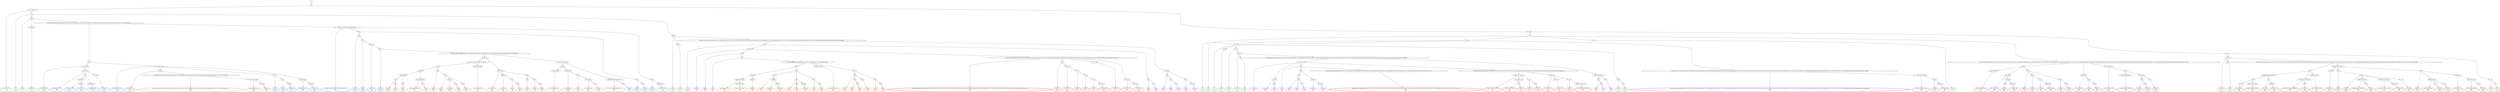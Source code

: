digraph T {
	{
		rank=same
		384 [penwidth=3,colorscheme=set19,color=3,label="1;3;5;7;9;10;11_P\nP\n1.3%"]
		382 [penwidth=3,colorscheme=set19,color=3,label="13_P\nP\n4.7%"]
		380 [penwidth=3,colorscheme=set19,color=3,label="18;22_P\nP\n2%"]
		378 [penwidth=3,colorscheme=set19,color=3,label="26;29;35;41_P\nP\n5.5%"]
		376 [penwidth=3,colorscheme=set19,color=3,label="28;34_P\nP\n3.4%"]
		374 [penwidth=3,colorscheme=set19,color=3,label="40;54_P\nP\n5.2%"]
		371 [penwidth=3,colorscheme=set19,color=3,label="12_P\nP\n7.2%"]
		369 [penwidth=3,colorscheme=set19,color=3,label="15_P\nP\n9.2%"]
		367 [penwidth=3,colorscheme=set19,color=3,label="21_P\nP\n0.64%"]
		365 [penwidth=3,colorscheme=set19,color=3,label="25;39_P\nP\n11%"]
		363 [penwidth=3,colorscheme=set19,color=3,label="27;33_P\nP\n3%"]
		361 [penwidth=3,colorscheme=set19,color=3,label="47;52;62_P\nP\n0.4%"]
		359 [penwidth=3,colorscheme=set19,color=3,label="69_P\nP\n5.5%"]
		357 [penwidth=3,colorscheme=set19,color=3,label="38;51_P\nP\n4.7%"]
		355 [penwidth=3,colorscheme=set19,color=3,label="61_P\nP\n5.1%"]
		353 [penwidth=3,colorscheme=set19,color=3,label="36_P\nP\n7%"]
		350 [penwidth=3,colorscheme=set19,color=3,label="16;23;30_P\nP\n8.4%"]
		348 [penwidth=3,colorscheme=set19,color=3,label="43;45_P\nP\n6.6%"]
		346 [penwidth=3,colorscheme=set19,color=3,label="17;19_P\nP\n3.4%"]
		344 [penwidth=3,colorscheme=set19,color=3,label="42_P\nP\n5.4%"]
		340 [penwidth=3,colorscheme=set19,color=2,label="319;324;329_M1\nM1\n0.63%"]
		338 [penwidth=3,colorscheme=set19,color=2,label="346;352;355_M1\nM1\n1.8%"]
		335 [penwidth=3,colorscheme=set19,color=2,label="378;385;397_M1\nM1\n0.91%"]
		333 [penwidth=3,colorscheme=set19,color=2,label="409;417_M1\nM1\n6.6%"]
		331 [penwidth=3,colorscheme=set19,color=2,label="384;396;405_M1\nM1\n5.1%"]
		329 [penwidth=3,colorscheme=set19,color=2,label="377;383_M1\nM1\n6.1%"]
		327 [penwidth=3,colorscheme=set19,color=2,label="323;328;333;351_M1\nM1\n10%"]
		325 [penwidth=3,colorscheme=set19,color=2,label="361;366_M1\nM1\n6.3%"]
		323 [penwidth=3,colorscheme=set19,color=2,label="372_M1\nM1\n6.4%"]
		321 [penwidth=3,colorscheme=set19,color=2,label="376_M1\nM1\n3.6%"]
		319 [penwidth=3,colorscheme=set19,color=2,label="394;408_M1\nM1\n5%"]
		317 [penwidth=3,colorscheme=set19,color=2,label="382;393;404_M1\nM1\n3.5%"]
		315 [penwidth=3,colorscheme=set19,color=2,label="415;424_M1\nM1\n5.1%"]
		313 [penwidth=3,colorscheme=set19,color=2,label="318;322;327;332;338;341;350;354;360;371_M1\nM1\n4.3%"]
		310 [penwidth=3,colorscheme=set19,color=2,label="392_M1\nM1\n6.8%"]
		308 [penwidth=3,colorscheme=set19,color=2,label="403_M1\nM1\n0.86%"]
		306 [penwidth=3,colorscheme=set19,color=2,label="414;423_M1\nM1\n1.3%"]
		304 [penwidth=3,colorscheme=set19,color=2,label="427_M1\nM1\n5.1%"]
		302 [penwidth=3,colorscheme=set19,color=2,label="402_M1\nM1\n5.4%"]
		300 [penwidth=3,colorscheme=set19,color=2,label="413_M1\nM1\n6.2%"]
		298 [penwidth=3,colorscheme=set19,color=2,label="391_M1\nM1\n1.3%"]
		296 [penwidth=3,colorscheme=set19,color=2,label="401;407;422_M1\nM1\n7.4%"]
		293 [penwidth=3,colorscheme=set19,color=8,label="574_M2\nM2\n0.032%"]
		291 [penwidth=3,colorscheme=set19,color=8,label="579;593_M2\nM2\n6.5%"]
		289 [penwidth=3,colorscheme=set19,color=8,label="599_M2\nM2\n4.9%"]
		287 [penwidth=3,colorscheme=set19,color=8,label="632_M2\nM2\n8.2%"]
		285 [penwidth=3,colorscheme=set19,color=8,label="598_M2\nM2\n0.59%"]
		283 [penwidth=3,colorscheme=set19,color=8,label="613_M2\nM2\n9.6%"]
		280 [penwidth=3,colorscheme=set19,color=8,label="592_M2\nM2\n2.8%"]
		278 [penwidth=3,colorscheme=set19,color=8,label="608_M2\nM2\n1.5%"]
		276 [penwidth=3,colorscheme=set19,color=8,label="622_M2\nM2\n5.1%"]
		274 [penwidth=3,colorscheme=set19,color=8,label="607_M2\nM2\n0.83%"]
		272 [penwidth=3,colorscheme=set19,color=8,label="612;618_M2\nM2\n7.2%"]
		269 [penwidth=3,colorscheme=set19,color=8,label="567;571;573_M2\nM2\n1.9%"]
		267 [penwidth=3,colorscheme=set19,color=8,label="577;584_M2\nM2\n0.12%"]
		265 [penwidth=3,colorscheme=set19,color=8,label="606_M2\nM2\n10%"]
		263 [penwidth=3,colorscheme=set19,color=8,label="583_M2\nM2\n2.8%"]
		260 [penwidth=3,colorscheme=set19,color=8,label="597_M2\nM2\n3%"]
		258 [penwidth=3,colorscheme=set19,color=8,label="605_M2\nM2\n2.5%"]
		256 [penwidth=3,colorscheme=set19,color=8,label="617_M2\nM2\n5.4%"]
		254 [penwidth=3,colorscheme=set19,color=8,label="604;616_M2\nM2\n4.2%"]
		252 [penwidth=3,colorscheme=set19,color=8,label="621;630_M2\nM2\n5.5%"]
		249 [penwidth=3,colorscheme=set19,color=8,label="614_M2\nM2\n4.4%"]
		247 [penwidth=3,colorscheme=set19,color=8,label="637_M2\nM2\n7.8%"]
		245 [penwidth=3,colorscheme=set19,color=8,label="628_M2\nM2\n5%"]
		243 [penwidth=3,colorscheme=set19,color=9,label="373;395;416;439;451;461;464;478;481;485;495;504;510;522;530;536;547;552;557;560;566;570;588;627;636;645;650;667;679;690;693;698;720;727;733;767;786;793;801_M3\nM3\n0.34%"]
		241 [penwidth=3,colorscheme=set19,color=9,label="823;832;867;886_M3\nM3\n4.8%"]
		239 [penwidth=3,colorscheme=set19,color=9,label="902;906_M3\nM3\n5.6%"]
		231 [penwidth=3,colorscheme=set19,color=9,label="875_M3\nM3\n0.072%"]
		229 [penwidth=3,colorscheme=set19,color=9,label="885_M3\nM3\n5.9%"]
		227 [penwidth=3,colorscheme=set19,color=9,label="895_M3\nM3\n6.4%"]
		225 [penwidth=3,colorscheme=set19,color=9,label="850;859;884;894_M3\nM3\n1.1%"]
		223 [penwidth=3,colorscheme=set19,color=9,label="901_M3\nM3\n6.1%"]
		221 [penwidth=3,colorscheme=set19,color=9,label="839_M3\nM3\n1.9%"]
		219 [penwidth=3,colorscheme=set19,color=9,label="849_M3\nM3\n0.5%"]
		217 [penwidth=3,colorscheme=set19,color=9,label="874;883_M3\nM3\n0.62%"]
		215 [penwidth=3,colorscheme=set19,color=9,label="900_M3\nM3\n5.6%"]
		213 [penwidth=3,colorscheme=set19,color=9,label="882_M3\nM3\n6.8%"]
		211 [penwidth=3,colorscheme=set19,color=9,label="812;821;831;838_M3\nM3\n6%"]
		209 [penwidth=3,colorscheme=set19,color=9,label="740;779;784_M3\nM3\n2.6%"]
		207 [penwidth=3,colorscheme=set19,color=9,label="800;811_M3\nM3\n1.5%"]
		205 [penwidth=3,colorscheme=set19,color=9,label="820_M3\nM3\n1.2%"]
		203 [penwidth=3,colorscheme=set19,color=9,label="858_M3\nM3\n6%"]
		200 [penwidth=3,colorscheme=set19,color=9,label="819_M3\nM3\n7.3%"]
		198 [penwidth=3,colorscheme=set19,color=9,label="830_M3\nM3\n2.4%"]
		196 [penwidth=3,colorscheme=set19,color=9,label="848_M3\nM3\n6%"]
		192 [penwidth=3,colorscheme=set19,color=9,label="778;783;799;810_M3\nM3\n5.1%"]
		190 [penwidth=3,colorscheme=set19,color=9,label="791;803;809_M3\nM3\n0.66%"]
		188 [penwidth=3,colorscheme=set19,color=9,label="847_M3\nM3\n1.4%"]
		186 [penwidth=3,colorscheme=set19,color=9,label="857;865;873_M3\nM3\n1.3%"]
		184 [penwidth=3,colorscheme=set19,color=9,label="893_M3\nM3\n5.6%"]
		182 [penwidth=3,colorscheme=set19,color=9,label="782;790;802;808;829;837;872_M3\nM3\n1.1%"]
		180 [penwidth=3,colorscheme=set19,color=9,label="881_M3\nM3\n6.1%"]
		174 [penwidth=3,colorscheme=set19,color=7,label="973;983_M4\nM4\n7.8%"]
		172 [penwidth=3,colorscheme=set19,color=7,label="982;991;1023;1034_M4\nM4\n8.2%"]
		170 [penwidth=3,colorscheme=set19,color=7,label="972_M4\nM4\n4.2%"]
		168 [penwidth=3,colorscheme=set19,color=7,label="990;1005_M4\nM4\n6.1%"]
		166 [penwidth=3,colorscheme=set19,color=7,label="914;932;971;981;989;997_M4\nM4\n7.3%"]
		164 [penwidth=3,colorscheme=set19,color=7,label="1022_M4\nM4\n6.4%"]
		162 [penwidth=3,colorscheme=set19,color=7,label="931;942;954;970_M4\nM4\n7.9%"]
		159 [penwidth=3,colorscheme=set19,color=7,label="941;980_M4\nM4\n5.1%"]
		157 [penwidth=3,colorscheme=set19,color=7,label="953_M4\nM4\n0.23%"]
		155 [penwidth=3,colorscheme=set19,color=7,label="979_M4\nM4\n0.38%"]
		153 [penwidth=3,colorscheme=set19,color=7,label="988;996;1004;1014_M4\nM4\n1.6%"]
		151 [penwidth=3,colorscheme=set19,color=7,label="1033_M4\nM4\n5.9%"]
		149 [penwidth=3,colorscheme=set19,color=7,label="1003;1013;1021;1032_M4\nM4\n3%"]
		147 [penwidth=3,colorscheme=set19,color=7,label="1045;1055_M4\nM4\n5%"]
		145 [penwidth=3,colorscheme=set19,color=7,label="1012_M4\nM4\n6.7%"]
		143 [penwidth=3,colorscheme=set19,color=7,label="962_M4\nM4\n1%"]
		141 [penwidth=3,colorscheme=set19,color=7,label="995;1002;1020_M4\nM4\n0.23%"]
		139 [penwidth=3,colorscheme=set19,color=7,label="1031_M4\nM4\n5.3%"]
		137 [penwidth=3,colorscheme=set19,color=7,label="1051_M4\nM4\n5.1%"]
		135 [penwidth=3,colorscheme=set19,color=7,label="1001;1011_M4\nM4\n5.9%"]
		133 [penwidth=3,colorscheme=set19,color=7,label="1030;1040;1044_M4\nM4\n0.74%"]
		131 [penwidth=3,colorscheme=set19,color=7,label="1050_M4\nM4\n5.8%"]
		126 [penwidth=3,colorscheme=set19,color=5,label="936;950;960;965_M5\nM5\n5.2%"]
		124 [penwidth=3,colorscheme=set19,color=5,label="1007;1015;1024_M5\nM5\n5.7%"]
		122 [penwidth=3,colorscheme=set19,color=5,label="949;964_M5\nM5\n11%"]
		119 [penwidth=3,colorscheme=set19,color=5,label="935_M5\nM5\n1.7%"]
		117 [penwidth=3,colorscheme=set19,color=5,label="948;959_M5\nM5\n8.3%"]
		115 [penwidth=3,colorscheme=set19,color=5,label="976;985_M5\nM5\n6.3%"]
		113 [penwidth=3,colorscheme=set19,color=5,label="947_M5\nM5\n1.7%"]
		111 [penwidth=3,colorscheme=set19,color=5,label="958_M5\nM5\n5.1%"]
		109 [penwidth=3,colorscheme=set19,color=5,label="975;992_M5\nM5\n5.6%"]
		107 [penwidth=3,colorscheme=set19,color=5,label="957_M5\nM5\n8%"]
		105 [penwidth=3,colorscheme=set19,color=5,label="998_M5\nM5\n5.9%"]
		103 [penwidth=3,colorscheme=set19,color=5,label="915;925;946;974_M5\nM5\n7.9%"]
		100 [penwidth=3,colorscheme=set19,color=5,label="934_M5\nM5\n4.5%"]
		98 [penwidth=3,colorscheme=set19,color=5,label="945_M5\nM5\n2.8%"]
		96 [penwidth=3,colorscheme=set19,color=5,label="984_M5\nM5\n5.3%"]
		94 [penwidth=3,colorscheme=set19,color=5,label="1006_M5\nM5\n6.2%"]
		92 [penwidth=3,colorscheme=set19,color=5,label="944_M5\nM5\n2.6%"]
		90 [penwidth=3,colorscheme=set19,color=5,label="956_M5\nM5\n6.5%"]
		88 [penwidth=3,colorscheme=set19,color=4,label="32;46;50;57;68;73;77;88;91;94;97;101;112;116;128;133;138;143;149;159;165;173;179;186;188;196;199;203;208;211;216;226;238;244;254;260;269;274;279;292;301;305;310;325;334;339;342;347;356;386;410;418;431;435;440;443;455;457;462;470;476;492;496;501;507;513;515;527;531;537;548;553;575;581;586;601;609;620;625;633;641;643;655;661;688;712;726;743;746;757;762;774;787;795;806;815;833;852;861;878;889;898;919;927;938;966_M6\nM6\n3.5%"]
		86 [penwidth=3,colorscheme=set19,color=4,label="1008;1016;1025;1035_M6\nM6\n2.7%"]
		84 [penwidth=3,colorscheme=set19,color=4,label="1046_M6\nM6\n2%"]
		82 [penwidth=3,colorscheme=set19,color=4,label="1056;1061_M6\nM6\n9%"]
		78 [penwidth=3,colorscheme=set19,color=4,label="1010;1019;1026_M6\nM6\n8.1%"]
		76 [penwidth=3,colorscheme=set19,color=4,label="1037;1042_M6\nM6\n2.7%"]
		73 [penwidth=3,colorscheme=set19,color=4,label="1080_M6\nM6\n6.6%"]
		71 [penwidth=3,colorscheme=set19,color=4,label="1083;1087_M6\nM6\n5.2%"]
		69 [penwidth=3,colorscheme=set19,color=4,label="1048_M6\nM6\n1.6%"]
		67 [penwidth=3,colorscheme=set19,color=4,label="1058_M6\nM6\n12%"]
		65 [penwidth=3,colorscheme=set19,color=4,label="1072_M6\nM6\n3%"]
		63 [penwidth=3,colorscheme=set19,color=4,label="1085;1086_M6\nM6\n5.2%"]
		61 [penwidth=3,colorscheme=set19,color=4,label="1064_M6\nM6\n1.1%"]
		59 [penwidth=3,colorscheme=set19,color=4,label="1079_M6\nM6\n7.2%"]
		57 [penwidth=3,colorscheme=set19,color=4,label="1009;1018_M6\nM6\n0.51%"]
		55 [penwidth=3,colorscheme=set19,color=4,label="1053_M6\nM6\n1.6%"]
		53 [penwidth=3,colorscheme=set19,color=4,label="1063_M6\nM6\n6%"]
		51 [penwidth=3,colorscheme=set19,color=4,label="1017;1036;1041_M6\nM6\n2%"]
		48 [penwidth=3,colorscheme=set19,color=4,label="1052;1068;1076;1078_M6\nM6\n7.3%"]
		45 [penwidth=3,colorscheme=set19,color=4,label="1067_M6\nM6\n1.9%"]
		43 [penwidth=3,colorscheme=set19,color=4,label="1075_M6\nM6\n5.1%"]
		41 [penwidth=3,colorscheme=set19,color=4,label="1071_M6\nM6\n5.5%"]
		39 [penwidth=3,colorscheme=set19,color=1,label="623;631;639;648;652;669;675;680;685;691;694;700;704;716;730;738;753;759;765;776;781;789;798;818;835;845;855;864;870;879;890;905;920;928;939;952;967;978;986;1000;1027;1038;1049;1054;1066;1070;1082;1084;1088;1091;1095;1098;1103;1105;1107_M7\nM7\n4.3%"]
		37 [penwidth=3,colorscheme=set19,color=1,label="1112_M7\nM7\n3.6%"]
		35 [penwidth=3,colorscheme=set19,color=1,label="1117;1121_M7\nM7\n8.8%"]
		33 [penwidth=3,colorscheme=set19,color=1,label="1123_M7\nM7\n2.2%"]
		31 [penwidth=3,colorscheme=set19,color=1,label="1134_M7\nM7\n1.6%"]
		29 [penwidth=3,colorscheme=set19,color=1,label="1137_M7\nM7\n4.2%"]
		27 [penwidth=3,colorscheme=set19,color=1,label="1139;1142_M7\nM7\n9.2%"]
		25 [penwidth=3,colorscheme=set19,color=1,label="1116;1120_M7\nM7\n6%"]
		23 [penwidth=3,colorscheme=set19,color=1,label="1119;1127_M7\nM7\n2%"]
		21 [penwidth=3,colorscheme=set19,color=1,label="1133;1141_M7\nM7\n5.8%"]
		19 [penwidth=3,colorscheme=set19,color=1,label="596;615;647;651;658;664;674;684;703;715;721;723;729;745;748;752;758;764;770;788;797;807;817;827;844;854;863;880;891;899;911;929;961;968;987;994;1028;1043;1059;1073;1077;1089;1092;1094;1096;1101;1102;1104;1109;1113;1114_M7\nM7\n8.6%"]
		16 [penwidth=3,colorscheme=set19,color=1,label="1106;1111;1115;1118_M7\nM7\n1.6%"]
		14 [penwidth=3,colorscheme=set19,color=1,label="1122;1126;1129_M7\nM7\n0.27%"]
		12 [penwidth=3,colorscheme=set19,color=1,label="1136_M7\nM7\n6.2%"]
		10 [penwidth=3,colorscheme=set19,color=1,label="1125_M7\nM7\n2.2%"]
		8 [penwidth=3,colorscheme=set19,color=1,label="1132_M7\nM7\n6.8%"]
		6 [penwidth=3,colorscheme=set19,color=1,label="1108;1110_M7\nM7\n8.3%"]
		4 [penwidth=3,colorscheme=set19,color=1,label="1124;1131_M7\nM7\n8.5%"]
		2 [penwidth=3,colorscheme=set19,color=1,label="1128_M7\nM7\n2.5%"]
		0 [penwidth=3,colorscheme=set19,color=1,label="1130;1135;1138;1140_M7\nM7\n7.4%"]
	}
	387 [label="GL"]
	386 [label="0"]
	385 [label="1;3;5;7;9;10;11"]
	383 [label="13"]
	381 [label="18;22"]
	379 [label="26;29;35;41"]
	377 [label="28;34"]
	375 [label="40;54"]
	373 [label="2;4;6;8"]
	372 [label="12"]
	370 [label="15"]
	368 [label="21"]
	366 [label="25;39"]
	364 [label="27;33"]
	362 [label="47;52;62"]
	360 [label="69"]
	358 [label="38;51"]
	356 [label="61"]
	354 [label="36"]
	352 [label="14"]
	351 [label="16;23;30"]
	349 [label="43;45"]
	347 [label="17;19"]
	345 [label="42"]
	343 [label="55;65;70;79;81;86;90;93;100;102;103;106;113;115;118;122;126;130;135;137;140;146;151;156;168;175;176;180;183;191;194;197;205;213;220;229;243;251;257;263;273;281;286;296;302;309"]
	342 [label="314"]
	341 [label="319;324;329"]
	339 [label="346;352;355"]
	337 [label="374"]
	336 [label="378;385;397"]
	334 [label="409;417"]
	332 [label="384;396;405"]
	330 [label="377;383"]
	328 [label="323;328;333;351"]
	326 [label="361;366"]
	324 [label="372"]
	322 [label="376"]
	320 [label="394;408"]
	318 [label="382;393;404"]
	316 [label="415;424"]
	314 [label="318;322;327;332;338;341;350;354;360;371"]
	312 [label="381"]
	311 [label="392"]
	309 [label="403"]
	307 [label="414;423"]
	305 [label="427"]
	303 [label="402"]
	301 [label="413"]
	299 [label="391"]
	297 [label="401;407;422"]
	295 [label="53;58;64;75;78;85;95;99;105;109;117;121;123;139;144;150;155;161;167;172;187;189;193;201;204;210;212;214;219;228;232;235;240;242;245;248;256;267;272;275;280;285;290;299;307;312;317;320;331;336;344;353;358;364;368;370;389;400;406;421;437;445;449;454;456;458;463;480;490;493;499;525;534;539;544;550;554;562"]
	294 [label="574"]
	292 [label="579;593"]
	290 [label="599"]
	288 [label="632"]
	286 [label="598"]
	284 [label="613"]
	282 [label="578;585"]
	281 [label="592"]
	279 [label="608"]
	277 [label="622"]
	275 [label="607"]
	273 [label="612;618"]
	271 [label="63;74;80;84;89;92;98;104;120;125;129;134;142;145;153;158;160;166;171;174;192;200;207;209;217;223;227;231;234;239;249;252;258;261;264;270;276;282;287;291;293;297;303;306;311;316;340;343;363;375;388;399;412;420;426;429;432;441;444;448;452;465;471;475;479;487;498;508;512;519;524;528;533;541;549;561"]
	270 [label="567;571;573"]
	268 [label="577;584"]
	266 [label="606"]
	264 [label="583"]
	262 [label="591"]
	261 [label="597"]
	259 [label="605"]
	257 [label="617"]
	255 [label="604;616"]
	253 [label="621;630"]
	251 [label="572;582;589;602;611"]
	250 [label="614"]
	248 [label="637"]
	246 [label="628"]
	244 [label="373;395;416;439;451;461;464;478;481;485;495;504;510;522;530;536;547;552;557;560;566;570;588;627;636;645;650;667;679;690;693;698;720;727;733;767;786;793;801"]
	242 [label="823;832;867;886"]
	240 [label="902;906"]
	238 [label="430;434;442;446;453;460;466;469;473;477;484;488;503;506;509;517;521;526;535;540;543;546;556;565;569;576;626;635;642;649;663;672;678;682;689;705"]
	237 [label="710;719;724"]
	236 [label="732;737;741;750;755;761;772;785;792"]
	235 [label="805"]
	234 [label="813;822"]
	233 [label="840;860;866"]
	232 [label="875"]
	230 [label="885"]
	228 [label="895"]
	226 [label="850;859;884;894"]
	224 [label="901"]
	222 [label="839"]
	220 [label="849"]
	218 [label="874;883"]
	216 [label="900"]
	214 [label="882"]
	212 [label="812;821;831;838"]
	210 [label="740;779;784"]
	208 [label="800;811"]
	206 [label="820"]
	204 [label="858"]
	202 [label="804"]
	201 [label="819"]
	199 [label="830"]
	197 [label="848"]
	195 [label="718;731;736;739;754"]
	194 [label="760;766"]
	193 [label="778;783;799;810"]
	191 [label="791;803;809"]
	189 [label="847"]
	187 [label="857;865;873"]
	185 [label="893"]
	183 [label="782;790;802;808;829;837;872"]
	181 [label="881"]
	179 [label="48;56;59;66;71;76;83;87;96;107;110;127;131;147;152;154;162;169;177;181;184;198;206;221;224;230;236;246;253;265;277;283;288;294;300;304;315;330;335;348;357;362;367;369;379;387;398;411;419;425;428;436;447;467;474;482;486;489;497;502;505;511;518;523;532;538;558;563;580;600;619;624;654;660;666;671;692;697;707;713;725;751;756;768;794;824;841"]
	178 [label="868"]
	177 [label="888;908;923;933;943;955"]
	176 [label="963"]
	175 [label="973;983"]
	173 [label="982;991;1023;1034"]
	171 [label="972"]
	169 [label="990;1005"]
	167 [label="914;932;971;981;989;997"]
	165 [label="1022"]
	163 [label="931;942;954;970"]
	161 [label="876;887;907;913;922"]
	160 [label="941;980"]
	158 [label="953"]
	156 [label="979"]
	154 [label="988;996;1004;1014"]
	152 [label="1033"]
	150 [label="1003;1013;1021;1032"]
	148 [label="1045;1055"]
	146 [label="1012"]
	144 [label="962"]
	142 [label="995;1002;1020"]
	140 [label="1031"]
	138 [label="1051"]
	136 [label="1001;1011"]
	134 [label="1030;1040;1044"]
	132 [label="1050"]
	130 [label="640;653;659;665;670;676;686;695;701;709;717;722;735;749;771;777;828;836;846;856;896"]
	129 [label="903"]
	128 [label="909;917"]
	127 [label="936;950;960;965"]
	125 [label="1007;1015;1024"]
	123 [label="949;964"]
	121 [label="916"]
	120 [label="935"]
	118 [label="948;959"]
	116 [label="976;985"]
	114 [label="947"]
	112 [label="958"]
	110 [label="975;992"]
	108 [label="957"]
	106 [label="998"]
	104 [label="915;925;946;974"]
	102 [label="924"]
	101 [label="934"]
	99 [label="945"]
	97 [label="984"]
	95 [label="1006"]
	93 [label="944"]
	91 [label="956"]
	89 [label="32;46;50;57;68;73;77;88;91;94;97;101;112;116;128;133;138;143;149;159;165;173;179;186;188;196;199;203;208;211;216;226;238;244;254;260;269;274;279;292;301;305;310;325;334;339;342;347;356;386;410;418;431;435;440;443;455;457;462;470;476;492;496;501;507;513;515;527;531;537;548;553;575;581;586;601;609;620;625;633;641;643;655;661;688;712;726;743;746;757;762;774;787;795;806;815;833;852;861;878;889;898;919;927;938;966"]
	87 [label="1008;1016;1025;1035"]
	85 [label="1046"]
	83 [label="1056;1061"]
	81 [label="20;24;31;37;44;49;60;67;72;82;108;111;114;119;124;132;136;141;148;157;163;164;170;178;182;185;190;195;202;215;218;222;225;233;237;241;247;250;255;259;262;266;268;271;278;284;289;295;298;308;313;321;326;337;345;349;359;365;380;390;433;438;450;459;468;472;483;491;494;500;514;516;520;529;542;545;551;555;559;564;568;587;594;610;634;644;656;662;677;681;687;696;706;711;742;773;780;814;825;842;851;869;877;897;904;910;918;926;937;951;977;993"]
	80 [label="999"]
	79 [label="1010;1019;1026"]
	77 [label="1037;1042"]
	75 [label="1065;1069"]
	74 [label="1080"]
	72 [label="1083;1087"]
	70 [label="1048"]
	68 [label="1058"]
	66 [label="1072"]
	64 [label="1085;1086"]
	62 [label="1064"]
	60 [label="1079"]
	58 [label="1009;1018"]
	56 [label="1053"]
	54 [label="1063"]
	52 [label="1017;1036;1041"]
	50 [label="1047"]
	49 [label="1052;1068;1076;1078"]
	47 [label="1057;1062"]
	46 [label="1067"]
	44 [label="1075"]
	42 [label="1071"]
	40 [label="623;631;639;648;652;669;675;680;685;691;694;700;704;716;730;738;753;759;765;776;781;789;798;818;835;845;855;864;870;879;890;905;920;928;939;952;967;978;986;1000;1027;1038;1049;1054;1066;1070;1082;1084;1088;1091;1095;1098;1103;1105;1107"]
	38 [label="1112"]
	36 [label="1117;1121"]
	34 [label="1123"]
	32 [label="1134"]
	30 [label="1137"]
	28 [label="1139;1142"]
	26 [label="1116;1120"]
	24 [label="1119;1127"]
	22 [label="1133;1141"]
	20 [label="596;615;647;651;658;664;674;684;703;715;721;723;729;745;748;752;758;764;770;788;797;807;817;827;844;854;863;880;891;899;911;929;961;968;987;994;1028;1043;1059;1073;1077;1089;1092;1094;1096;1101;1102;1104;1109;1113;1114"]
	18 [label="590;595;603;629;638;646;657;668;673;683;699;702;708;714;728;734;744;747;763;769;775;796;816;826;834;843;853;862;871;892;912;921;930;940;969;1029;1039;1060;1074;1081;1090;1093;1097;1099;1100"]
	17 [label="1106;1111;1115;1118"]
	15 [label="1122;1126;1129"]
	13 [label="1136"]
	11 [label="1125"]
	9 [label="1132"]
	7 [label="1108;1110"]
	5 [label="1124;1131"]
	3 [label="1128"]
	1 [label="1130;1135;1138;1140"]
	387 -> 386
	386 -> 385
	386 -> 373
	385 -> 384
	385 -> 383
	383 -> 382
	383 -> 381
	383 -> 377
	381 -> 380
	381 -> 379
	381 -> 343
	379 -> 378
	377 -> 376
	377 -> 375
	377 -> 295
	375 -> 374
	373 -> 372
	373 -> 352
	372 -> 371
	372 -> 370
	372 -> 354
	372 -> 81
	370 -> 369
	370 -> 368
	370 -> 89
	368 -> 367
	368 -> 366
	368 -> 364
	368 -> 358
	366 -> 365
	364 -> 363
	364 -> 362
	362 -> 361
	362 -> 360
	362 -> 271
	360 -> 359
	358 -> 357
	358 -> 356
	356 -> 355
	354 -> 353
	352 -> 351
	352 -> 347
	351 -> 350
	351 -> 349
	351 -> 179
	349 -> 348
	347 -> 346
	347 -> 345
	345 -> 344
	343 -> 342
	343 -> 314
	342 -> 341
	342 -> 328
	341 -> 340
	341 -> 339
	339 -> 338
	339 -> 337
	339 -> 330
	337 -> 336
	337 -> 332
	336 -> 335
	336 -> 334
	334 -> 333
	332 -> 331
	330 -> 329
	328 -> 327
	328 -> 326
	328 -> 324
	328 -> 318
	326 -> 325
	326 -> 244
	324 -> 323
	324 -> 322
	322 -> 321
	322 -> 320
	320 -> 319
	318 -> 317
	318 -> 316
	316 -> 315
	314 -> 313
	314 -> 312
	314 -> 299
	312 -> 311
	312 -> 303
	311 -> 310
	311 -> 309
	309 -> 308
	309 -> 307
	307 -> 306
	307 -> 305
	305 -> 304
	305 -> 238
	303 -> 302
	303 -> 301
	301 -> 300
	299 -> 298
	299 -> 297
	297 -> 296
	295 -> 294
	295 -> 282
	294 -> 293
	294 -> 292
	294 -> 286
	292 -> 291
	292 -> 290
	292 -> 40
	290 -> 289
	290 -> 288
	288 -> 287
	288 -> 130
	286 -> 285
	286 -> 284
	284 -> 283
	282 -> 281
	282 -> 275
	281 -> 280
	281 -> 279
	279 -> 278
	279 -> 277
	277 -> 276
	275 -> 274
	275 -> 273
	273 -> 272
	271 -> 270
	271 -> 251
	270 -> 269
	270 -> 268
	270 -> 264
	270 -> 18
	268 -> 267
	268 -> 266
	266 -> 265
	264 -> 263
	264 -> 262
	264 -> 20
	262 -> 261
	262 -> 255
	261 -> 260
	261 -> 259
	259 -> 258
	259 -> 257
	257 -> 256
	255 -> 254
	255 -> 253
	253 -> 252
	251 -> 250
	251 -> 246
	250 -> 249
	250 -> 248
	248 -> 247
	246 -> 245
	244 -> 243
	244 -> 242
	242 -> 241
	242 -> 240
	240 -> 239
	238 -> 237
	238 -> 195
	237 -> 236
	237 -> 210
	236 -> 235
	236 -> 212
	235 -> 234
	235 -> 222
	234 -> 233
	234 -> 226
	233 -> 232
	233 -> 228
	232 -> 231
	232 -> 230
	230 -> 229
	228 -> 227
	226 -> 225
	226 -> 224
	224 -> 223
	222 -> 221
	222 -> 220
	220 -> 219
	220 -> 218
	220 -> 214
	218 -> 217
	218 -> 216
	216 -> 215
	214 -> 213
	212 -> 211
	210 -> 209
	210 -> 208
	210 -> 202
	208 -> 207
	208 -> 206
	206 -> 205
	206 -> 204
	204 -> 203
	202 -> 201
	202 -> 199
	201 -> 200
	199 -> 198
	199 -> 197
	197 -> 196
	195 -> 194
	195 -> 183
	194 -> 193
	194 -> 191
	193 -> 192
	191 -> 190
	191 -> 189
	189 -> 188
	189 -> 187
	187 -> 186
	187 -> 185
	185 -> 184
	183 -> 182
	183 -> 181
	181 -> 180
	179 -> 178
	179 -> 161
	178 -> 177
	178 -> 167
	178 -> 163
	177 -> 176
	177 -> 171
	176 -> 175
	176 -> 173
	175 -> 174
	173 -> 172
	171 -> 170
	171 -> 169
	169 -> 168
	167 -> 166
	167 -> 165
	165 -> 164
	163 -> 162
	161 -> 160
	161 -> 158
	161 -> 144
	160 -> 159
	158 -> 157
	158 -> 156
	156 -> 155
	156 -> 154
	156 -> 150
	156 -> 146
	154 -> 153
	154 -> 152
	152 -> 151
	150 -> 149
	150 -> 148
	148 -> 147
	146 -> 145
	144 -> 143
	144 -> 142
	144 -> 136
	142 -> 141
	142 -> 140
	142 -> 138
	140 -> 139
	138 -> 137
	136 -> 135
	136 -> 134
	134 -> 133
	134 -> 132
	132 -> 131
	130 -> 129
	130 -> 104
	130 -> 102
	129 -> 128
	129 -> 121
	128 -> 127
	128 -> 123
	127 -> 126
	127 -> 125
	125 -> 124
	123 -> 122
	121 -> 120
	121 -> 114
	121 -> 108
	120 -> 119
	120 -> 118
	118 -> 117
	118 -> 116
	116 -> 115
	114 -> 113
	114 -> 112
	114 -> 110
	112 -> 111
	110 -> 109
	108 -> 107
	108 -> 106
	106 -> 105
	104 -> 103
	102 -> 101
	102 -> 93
	101 -> 100
	101 -> 99
	101 -> 95
	99 -> 98
	99 -> 97
	97 -> 96
	95 -> 94
	93 -> 92
	93 -> 91
	91 -> 90
	89 -> 88
	89 -> 87
	87 -> 86
	87 -> 85
	85 -> 84
	85 -> 83
	83 -> 82
	81 -> 80
	81 -> 58
	81 -> 52
	80 -> 79
	80 -> 77
	80 -> 70
	79 -> 78
	77 -> 76
	77 -> 75
	75 -> 74
	75 -> 72
	74 -> 73
	72 -> 71
	70 -> 69
	70 -> 68
	70 -> 62
	68 -> 67
	68 -> 66
	66 -> 65
	66 -> 64
	64 -> 63
	62 -> 61
	62 -> 60
	60 -> 59
	58 -> 57
	58 -> 56
	56 -> 55
	56 -> 54
	54 -> 53
	52 -> 51
	52 -> 50
	50 -> 49
	50 -> 47
	49 -> 48
	47 -> 46
	47 -> 42
	46 -> 45
	46 -> 44
	44 -> 43
	42 -> 41
	40 -> 39
	40 -> 38
	40 -> 26
	40 -> 24
	38 -> 37
	38 -> 36
	36 -> 35
	36 -> 34
	34 -> 33
	34 -> 32
	32 -> 31
	32 -> 30
	30 -> 29
	30 -> 28
	28 -> 27
	26 -> 25
	24 -> 23
	24 -> 22
	22 -> 21
	20 -> 19
	18 -> 17
	18 -> 7
	17 -> 16
	17 -> 15
	17 -> 11
	15 -> 14
	15 -> 13
	13 -> 12
	11 -> 10
	11 -> 9
	9 -> 8
	7 -> 6
	7 -> 5
	7 -> 3
	5 -> 4
	3 -> 2
	3 -> 1
	1 -> 0
}
